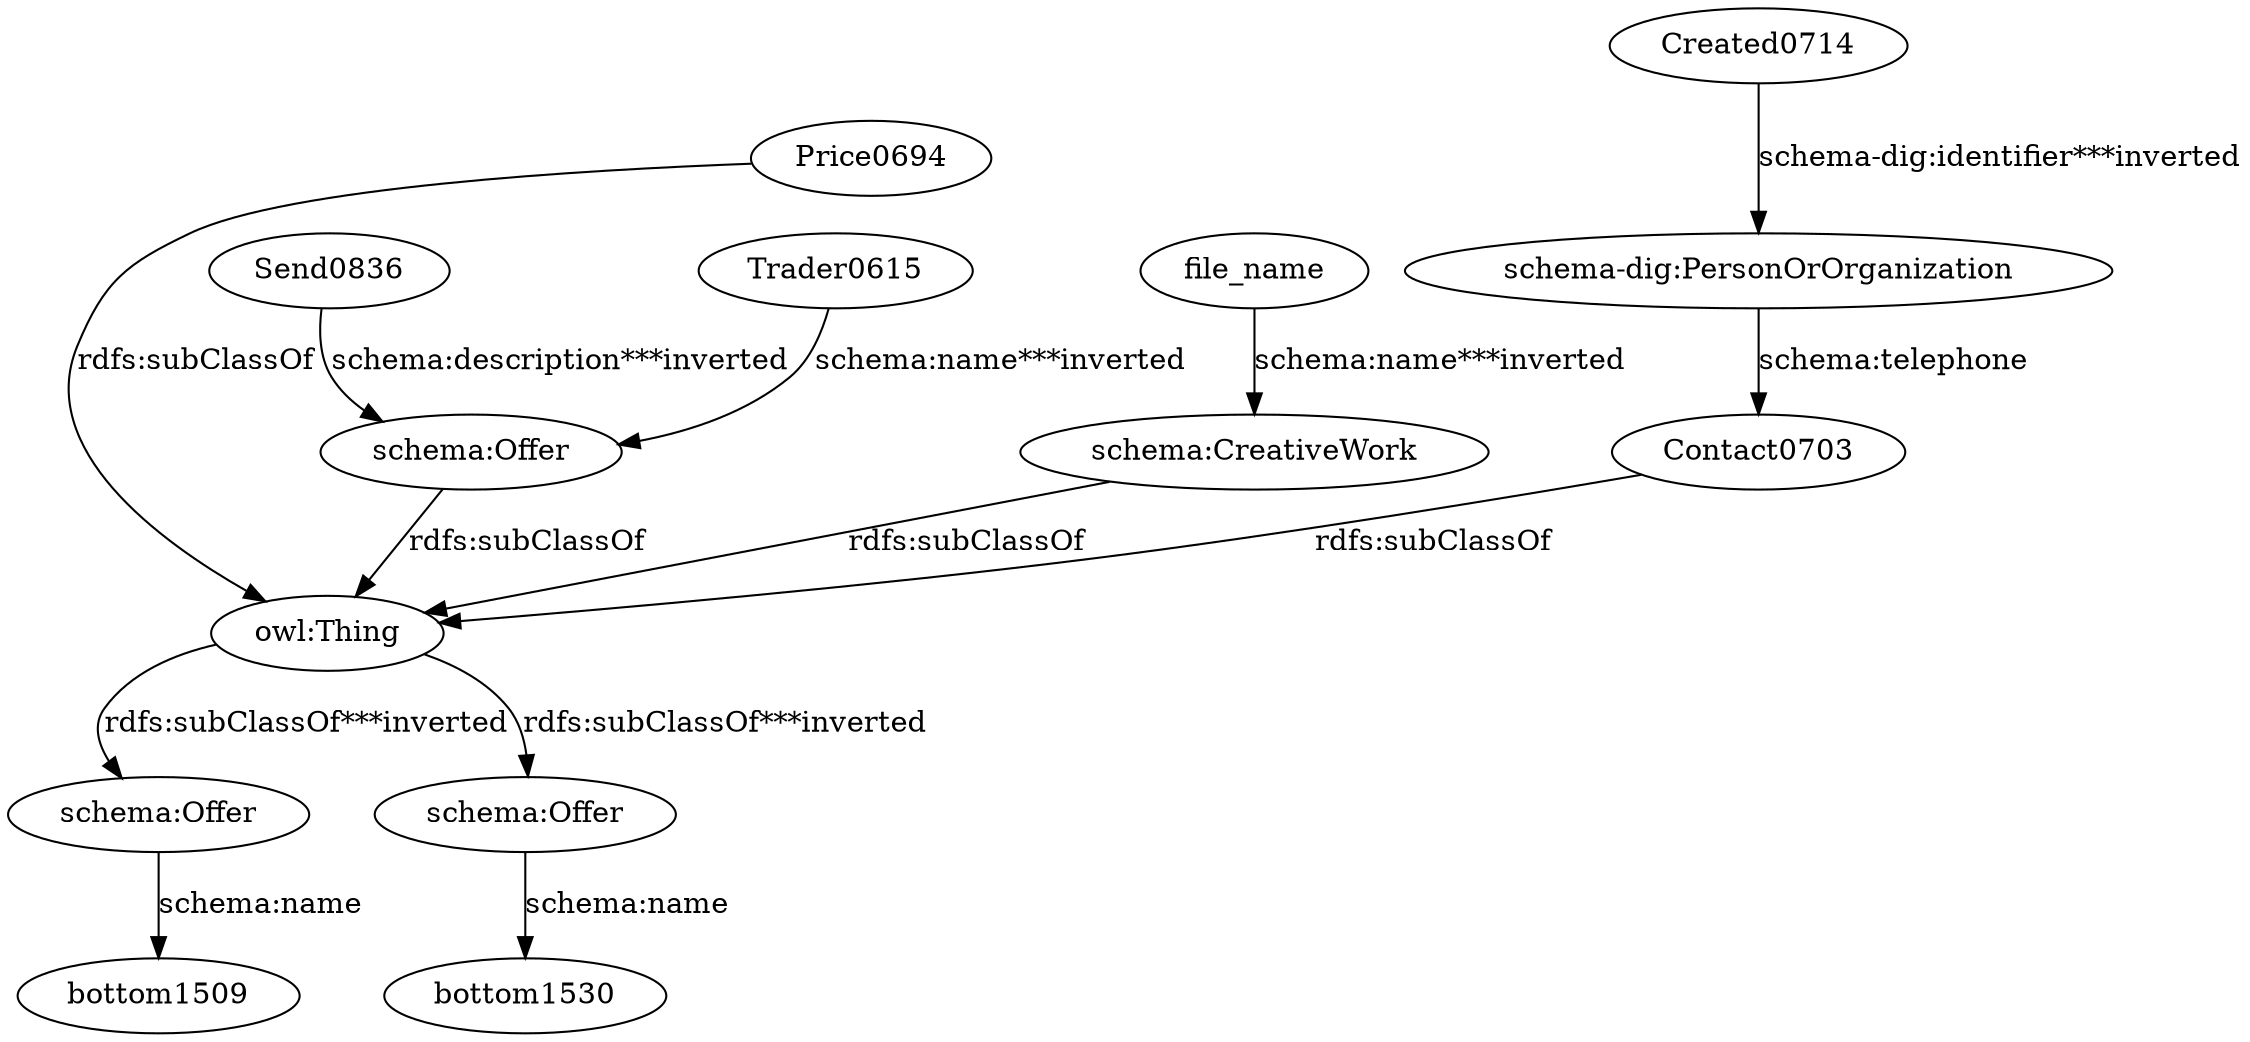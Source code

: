 digraph {
  Contact0703 [type=attribute_name,label=Contact0703]
  "owl:Thing" [type=special,label="owl:Thing"]
  Created0714 [type=attribute_name,label=Created0714]
  "schema-dig:PersonOrOrganization1" [type=class_uri,label="schema-dig:PersonOrOrganization"]
  Price0694 [type=attribute_name,label=Price0694]
  Send0836 [type=attribute_name,label=Send0836]
  "schema:Offer1" [type=class_uri,label="schema:Offer"]
  Trader0615 [type=attribute_name,label=Trader0615]
  file_name [type=attribute_name,label=file_name]
  "schema:CreativeWork1" [type=class_uri,label="schema:CreativeWork"]
  "schema:Offer2" [type=class_uri,label="schema:Offer"]
  "schema:Offer3" [type=class_uri,label="schema:Offer"]
  bottom1509 [type=attribute_name,label=bottom1509]
  bottom1530 [type=attribute_name,label=bottom1530]
  Contact0703 -> "owl:Thing" [label="rdfs:subClassOf",type=inherited,weight=0.3333333333333333]
  Created0714 -> "schema-dig:PersonOrOrganization1" [type=st_property_uri,label="schema-dig:identifier***inverted",weight=1]
  Price0694 -> "owl:Thing" [label="rdfs:subClassOf",type=inherited,weight=0.3333333333333333]
  Send0836 -> "schema:Offer1" [type=st_property_uri,label="schema:description***inverted",weight=1]
  Trader0615 -> "schema:Offer1" [type=st_property_uri,label="schema:name***inverted",weight=1]
  file_name -> "schema:CreativeWork1" [type=st_property_uri,label="schema:name***inverted",weight=1]
  "owl:Thing" -> "schema:Offer2" [type=inherited,label="rdfs:subClassOf***inverted",weight=0.3333333333333333]
  "owl:Thing" -> "schema:Offer3" [type=inherited,label="rdfs:subClassOf***inverted",weight=0.3333333333333333]
  "schema-dig:PersonOrOrganization1" -> Contact0703 [label="schema:telephone",type=st_property_uri]
  "schema:CreativeWork1" -> "owl:Thing" [label="rdfs:subClassOf",type=inherited,weight=0.3333333333333333]
  "schema:Offer1" -> "owl:Thing" [label="rdfs:subClassOf",type=inherited,weight=0.3333333333333333]
  "schema:Offer2" -> bottom1509 [label="schema:name",type=st_property_uri]
  "schema:Offer3" -> bottom1530 [label="schema:name",type=st_property_uri]
}
